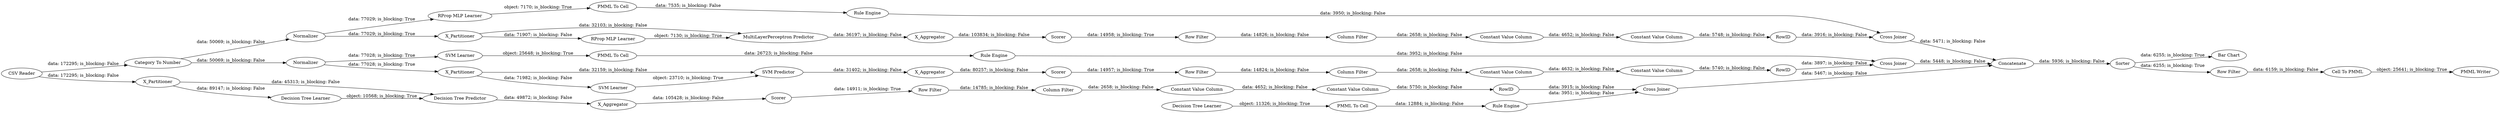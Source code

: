 digraph {
	"7808160143232677342_294" [label="Column Filter"]
	"6580192332811737503_293" [label=RowID]
	"7825145391052128501_63" [label="Bar Chart"]
	"-1672106811428418542_38" [label="Cross Joiner"]
	"7825145391052128501_54" [label="Cell To PMML"]
	"-47942853331528667_41" [label=Scorer]
	"442051714155746052_294" [label="Column Filter"]
	"6580192332811737503_290" [label="Constant Value Column"]
	"-47942853331528667_7" [label=X_Aggregator]
	"-47942853331528667_32" [label="SVM Predictor"]
	"7825145391052128501_61" [label="PMML Writer"]
	"1555368319620151415_32" [label="MultiLayerPerceptron Predictor"]
	"-1672106811428418542_7" [label=X_Aggregator]
	"-1672106811428418542_39" [label=Scorer]
	"1555368319620151415_31" [label="RProp MLP Learner"]
	"7825145391052128501_60" [label=Concatenate]
	"1555368319620151415_39" [label=Normalizer]
	"6604744635164263583_35" [label="RProp MLP Learner"]
	"1555368319620151415_38" [label="Cross Joiner"]
	"-47942853331528667_31" [label="SVM Learner"]
	"7808160143232677342_9" [label="Row Filter"]
	"7825145391052128501_53" [label="Row Filter"]
	"7825145391052128501_58" [label="Category To Number"]
	"1555368319620151415_7" [label=X_Aggregator]
	"442051714155746052_293" [label=RowID]
	"-495271745929098231_35" [label="Rule Engine"]
	"7825145391052128501_62" [label="CSV Reader"]
	"-5772769464553281000_33" [label="Decision Tree Learner"]
	"-5772769464553281000_28" [label="PMML To Cell"]
	"-495271745929098231_33" [label="SVM Learner"]
	"7808160143232677342_293" [label=RowID]
	"7808160143232677342_290" [label="Constant Value Column"]
	"-47942853331528667_39" [label="Cross Joiner"]
	"7825145391052128501_52" [label=Sorter]
	"442051714155746052_9" [label="Row Filter"]
	"6604744635164263583_34" [label="Rule Engine"]
	"1555368319620151415_40" [label=Scorer]
	"442051714155746052_290" [label="Constant Value Column"]
	"-495271745929098231_34" [label="PMML To Cell"]
	"-47942853331528667_40" [label=Normalizer]
	"6604744635164263583_22" [label="PMML To Cell"]
	"-1672106811428418542_32" [label="Decision Tree Predictor"]
	"1555368319620151415_2" [label=X_Partitioner]
	"-1672106811428418542_31" [label="Decision Tree Learner"]
	"6580192332811737503_9" [label="Row Filter"]
	"6580192332811737503_294" [label="Column Filter"]
	"7808160143232677342_292" [label="Constant Value Column"]
	"6580192332811737503_292" [label="Constant Value Column"]
	"442051714155746052_292" [label="Constant Value Column"]
	"-5772769464553281000_34" [label="Rule Engine"]
	"-1672106811428418542_2" [label=X_Partitioner]
	"-47942853331528667_2" [label=X_Partitioner]
	"-5772769464553281000_34" -> "-1672106811428418542_38" [label="data: 3951; is_blocking: False"]
	"7808160143232677342_290" -> "7808160143232677342_292" [label="data: 4652; is_blocking: False"]
	"-47942853331528667_2" -> "-47942853331528667_31" [label="data: 71982; is_blocking: False"]
	"-5772769464553281000_33" -> "-5772769464553281000_28" [label="object: 11326; is_blocking: True"]
	"442051714155746052_293" -> "-1672106811428418542_38" [label="data: 3915; is_blocking: False"]
	"-1672106811428418542_32" -> "-1672106811428418542_7" [label="data: 49872; is_blocking: False"]
	"1555368319620151415_2" -> "1555368319620151415_32" [label="data: 32103; is_blocking: False"]
	"1555368319620151415_32" -> "1555368319620151415_7" [label="data: 36197; is_blocking: False"]
	"1555368319620151415_38" -> "7825145391052128501_60" [label="data: 5471; is_blocking: False"]
	"7825145391052128501_58" -> "-47942853331528667_40" [label="data: 50069; is_blocking: False"]
	"6604744635164263583_22" -> "6604744635164263583_34" [label="data: 7535; is_blocking: False"]
	"-1672106811428418542_7" -> "-1672106811428418542_39" [label="data: 105428; is_blocking: False"]
	"7808160143232677342_292" -> "7808160143232677342_293" [label="data: 5748; is_blocking: False"]
	"7825145391052128501_62" -> "7825145391052128501_58" [label="data: 172295; is_blocking: False"]
	"6580192332811737503_292" -> "6580192332811737503_293" [label="data: 5740; is_blocking: False"]
	"1555368319620151415_40" -> "7808160143232677342_9" [label="data: 14958; is_blocking: True"]
	"7825145391052128501_52" -> "7825145391052128501_63" [label="data: 6255; is_blocking: True"]
	"-47942853331528667_41" -> "6580192332811737503_9" [label="data: 14957; is_blocking: True"]
	"6580192332811737503_294" -> "6580192332811737503_290" [label="data: 2658; is_blocking: False"]
	"-47942853331528667_31" -> "-47942853331528667_32" [label="object: 23710; is_blocking: True"]
	"-1672106811428418542_2" -> "-1672106811428418542_32" [label="data: 45313; is_blocking: False"]
	"7825145391052128501_52" -> "7825145391052128501_53" [label="data: 6255; is_blocking: True"]
	"-495271745929098231_34" -> "-495271745929098231_35" [label="data: 26723; is_blocking: False"]
	"7825145391052128501_60" -> "7825145391052128501_52" [label="data: 5936; is_blocking: False"]
	"-1672106811428418542_39" -> "442051714155746052_9" [label="data: 14911; is_blocking: True"]
	"-1672106811428418542_2" -> "-1672106811428418542_31" [label="data: 89147; is_blocking: False"]
	"6580192332811737503_290" -> "6580192332811737503_292" [label="data: 4632; is_blocking: False"]
	"7808160143232677342_9" -> "7808160143232677342_294" [label="data: 14826; is_blocking: False"]
	"6580192332811737503_9" -> "6580192332811737503_294" [label="data: 14824; is_blocking: False"]
	"7825145391052128501_54" -> "7825145391052128501_61" [label="object: 25641; is_blocking: True"]
	"6604744635164263583_35" -> "6604744635164263583_22" [label="object: 7170; is_blocking: True"]
	"442051714155746052_290" -> "442051714155746052_292" [label="data: 4652; is_blocking: False"]
	"6604744635164263583_34" -> "1555368319620151415_38" [label="data: 3950; is_blocking: False"]
	"-47942853331528667_32" -> "-47942853331528667_7" [label="data: 31402; is_blocking: False"]
	"6580192332811737503_293" -> "-47942853331528667_39" [label="data: 3897; is_blocking: False"]
	"-495271745929098231_33" -> "-495271745929098231_34" [label="object: 25648; is_blocking: True"]
	"1555368319620151415_39" -> "1555368319620151415_2" [label="data: 77029; is_blocking: True"]
	"-1672106811428418542_38" -> "7825145391052128501_60" [label="data: 5467; is_blocking: False"]
	"7825145391052128501_53" -> "7825145391052128501_54" [label="data: 6159; is_blocking: False"]
	"7825145391052128501_62" -> "-1672106811428418542_2" [label="data: 172295; is_blocking: False"]
	"442051714155746052_294" -> "442051714155746052_290" [label="data: 2658; is_blocking: False"]
	"-1672106811428418542_31" -> "-1672106811428418542_32" [label="object: 10568; is_blocking: True"]
	"442051714155746052_9" -> "442051714155746052_294" [label="data: 14785; is_blocking: False"]
	"442051714155746052_292" -> "442051714155746052_293" [label="data: 5750; is_blocking: False"]
	"7825145391052128501_58" -> "1555368319620151415_39" [label="data: 50069; is_blocking: False"]
	"1555368319620151415_7" -> "1555368319620151415_40" [label="data: 103834; is_blocking: False"]
	"-495271745929098231_35" -> "-47942853331528667_39" [label="data: 3952; is_blocking: False"]
	"-5772769464553281000_28" -> "-5772769464553281000_34" [label="data: 12884; is_blocking: False"]
	"-47942853331528667_39" -> "7825145391052128501_60" [label="data: 5448; is_blocking: False"]
	"-47942853331528667_40" -> "-495271745929098231_33" [label="data: 77028; is_blocking: True"]
	"1555368319620151415_39" -> "6604744635164263583_35" [label="data: 77029; is_blocking: True"]
	"7808160143232677342_294" -> "7808160143232677342_290" [label="data: 2658; is_blocking: False"]
	"-47942853331528667_2" -> "-47942853331528667_32" [label="data: 32159; is_blocking: False"]
	"-47942853331528667_7" -> "-47942853331528667_41" [label="data: 80257; is_blocking: False"]
	"-47942853331528667_40" -> "-47942853331528667_2" [label="data: 77028; is_blocking: True"]
	"1555368319620151415_31" -> "1555368319620151415_32" [label="object: 7130; is_blocking: True"]
	"1555368319620151415_2" -> "1555368319620151415_31" [label="data: 71907; is_blocking: False"]
	"7808160143232677342_293" -> "1555368319620151415_38" [label="data: 3916; is_blocking: False"]
	rankdir=LR
}
